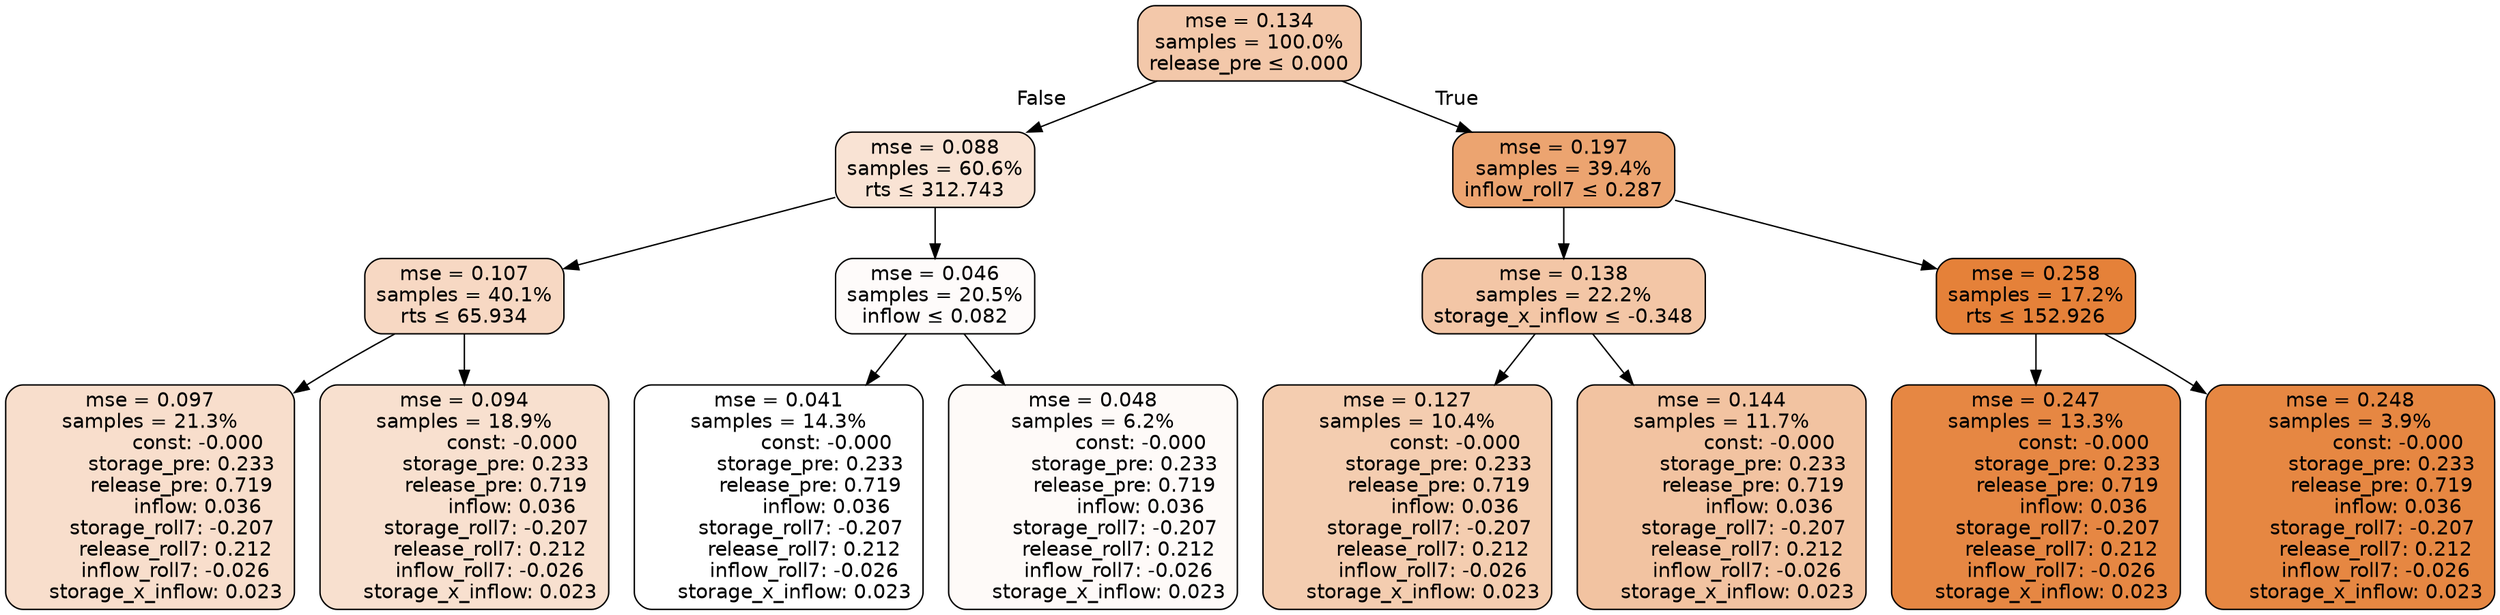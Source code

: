 digraph tree {
node [shape=rectangle, style="filled, rounded", color="black", fontname=helvetica] ;
edge [fontname=helvetica] ;
	"0" [label="mse = 0.134
samples = 100.0%
release_pre &le; 0.000", fillcolor="#f3c8aa"]
	"1" [label="mse = 0.088
samples = 60.6%
rts &le; 312.743", fillcolor="#f9e3d4"]
	"2" [label="mse = 0.107
samples = 40.1%
rts &le; 65.934", fillcolor="#f7d8c3"]
	"3" [label="mse = 0.097
samples = 21.3%
               const: -0.000
          storage_pre: 0.233
          release_pre: 0.719
               inflow: 0.036
       storage_roll7: -0.207
        release_roll7: 0.212
        inflow_roll7: -0.026
     storage_x_inflow: 0.023", fillcolor="#f8decc"]
	"4" [label="mse = 0.094
samples = 18.9%
               const: -0.000
          storage_pre: 0.233
          release_pre: 0.719
               inflow: 0.036
       storage_roll7: -0.207
        release_roll7: 0.212
        inflow_roll7: -0.026
     storage_x_inflow: 0.023", fillcolor="#f8e0cf"]
	"5" [label="mse = 0.046
samples = 20.5%
inflow &le; 0.082", fillcolor="#fefbfa"]
	"6" [label="mse = 0.041
samples = 14.3%
               const: -0.000
          storage_pre: 0.233
          release_pre: 0.719
               inflow: 0.036
       storage_roll7: -0.207
        release_roll7: 0.212
        inflow_roll7: -0.026
     storage_x_inflow: 0.023", fillcolor="#ffffff"]
	"7" [label="mse = 0.048
samples = 6.2%
               const: -0.000
          storage_pre: 0.233
          release_pre: 0.719
               inflow: 0.036
       storage_roll7: -0.207
        release_roll7: 0.212
        inflow_roll7: -0.026
     storage_x_inflow: 0.023", fillcolor="#fefaf8"]
	"8" [label="mse = 0.197
samples = 39.4%
inflow_roll7 &le; 0.287", fillcolor="#eca470"]
	"9" [label="mse = 0.138
samples = 22.2%
storage_x_inflow &le; -0.348", fillcolor="#f3c6a6"]
	"10" [label="mse = 0.127
samples = 10.4%
               const: -0.000
          storage_pre: 0.233
          release_pre: 0.719
               inflow: 0.036
       storage_roll7: -0.207
        release_roll7: 0.212
        inflow_roll7: -0.026
     storage_x_inflow: 0.023", fillcolor="#f4cdb0"]
	"11" [label="mse = 0.144
samples = 11.7%
               const: -0.000
          storage_pre: 0.233
          release_pre: 0.719
               inflow: 0.036
       storage_roll7: -0.207
        release_roll7: 0.212
        inflow_roll7: -0.026
     storage_x_inflow: 0.023", fillcolor="#f2c3a1"]
	"12" [label="mse = 0.258
samples = 17.2%
rts &le; 152.926", fillcolor="#e58139"]
	"13" [label="mse = 0.247
samples = 13.3%
               const: -0.000
          storage_pre: 0.233
          release_pre: 0.719
               inflow: 0.036
       storage_roll7: -0.207
        release_roll7: 0.212
        inflow_roll7: -0.026
     storage_x_inflow: 0.023", fillcolor="#e68743"]
	"14" [label="mse = 0.248
samples = 3.9%
               const: -0.000
          storage_pre: 0.233
          release_pre: 0.719
               inflow: 0.036
       storage_roll7: -0.207
        release_roll7: 0.212
        inflow_roll7: -0.026
     storage_x_inflow: 0.023", fillcolor="#e68742"]

	"0" -> "1" [labeldistance=2.5, labelangle=45, headlabel="False"]
	"1" -> "2"
	"2" -> "3"
	"2" -> "4"
	"1" -> "5"
	"5" -> "6"
	"5" -> "7"
	"0" -> "8" [labeldistance=2.5, labelangle=-45, headlabel="True"]
	"8" -> "9"
	"9" -> "10"
	"9" -> "11"
	"8" -> "12"
	"12" -> "13"
	"12" -> "14"
}